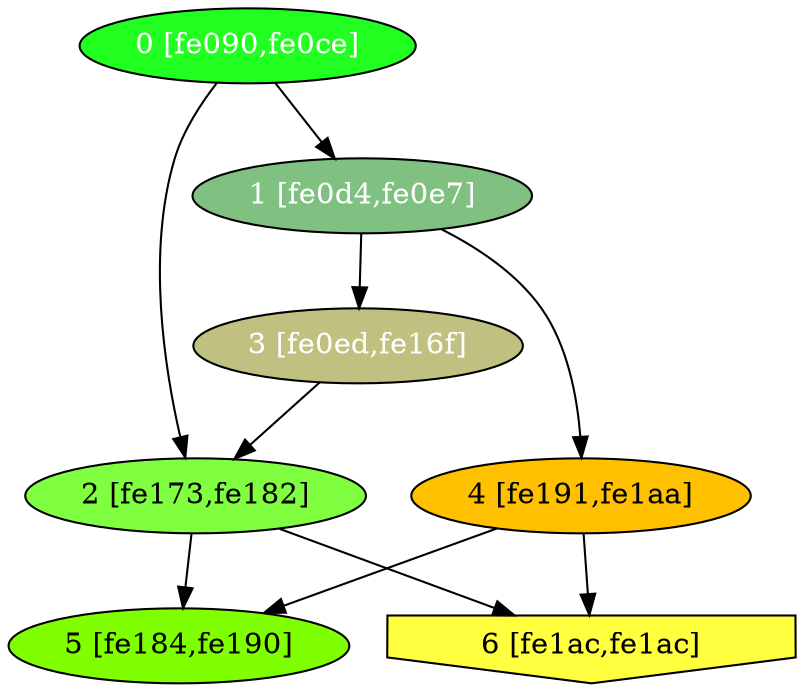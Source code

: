 diGraph libnss3{
	libnss3_0  [style=filled fillcolor="#20FF20" fontcolor="#ffffff" shape=oval label="0 [fe090,fe0ce]"]
	libnss3_1  [style=filled fillcolor="#80C080" fontcolor="#ffffff" shape=oval label="1 [fe0d4,fe0e7]"]
	libnss3_2  [style=filled fillcolor="#80FF40" fontcolor="#000000" shape=oval label="2 [fe173,fe182]"]
	libnss3_3  [style=filled fillcolor="#C0C080" fontcolor="#ffffff" shape=oval label="3 [fe0ed,fe16f]"]
	libnss3_4  [style=filled fillcolor="#FFC000" fontcolor="#000000" shape=oval label="4 [fe191,fe1aa]"]
	libnss3_5  [style=filled fillcolor="#80FF00" fontcolor="#000000" shape=oval label="5 [fe184,fe190]"]
	libnss3_6  [style=filled fillcolor="#FFFF40" fontcolor="#000000" shape=invhouse label="6 [fe1ac,fe1ac]"]

	libnss3_0 -> libnss3_1
	libnss3_0 -> libnss3_2
	libnss3_1 -> libnss3_3
	libnss3_1 -> libnss3_4
	libnss3_2 -> libnss3_5
	libnss3_2 -> libnss3_6
	libnss3_3 -> libnss3_2
	libnss3_4 -> libnss3_5
	libnss3_4 -> libnss3_6
}
